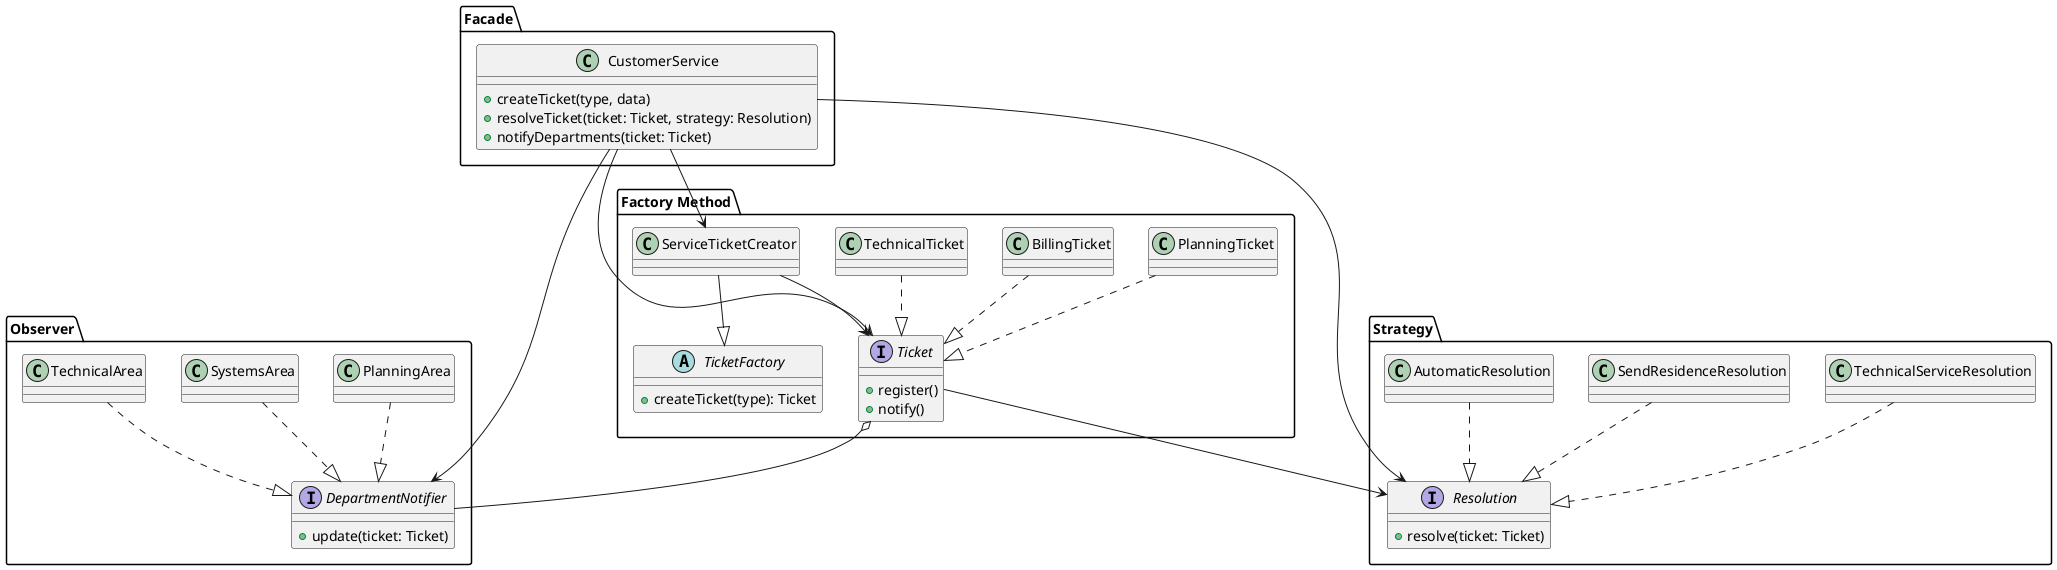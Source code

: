 @startuml

package "Factory Method" {
    interface Ticket {
        +register()
        +notify()
    }

    class BillingTicket
    class TechnicalTicket
    class PlanningTicket

    abstract class TicketFactory {
        +createTicket(type): Ticket
    }

    class ServiceTicketCreator

    BillingTicket ..|> Ticket
    TechnicalTicket ..|> Ticket
    PlanningTicket ..|> Ticket
    ServiceTicketCreator --|> TicketFactory
    ServiceTicketCreator --> Ticket
}

package "Observer" {
    interface DepartmentNotifier {
        +update(ticket: Ticket)
    }

    class TechnicalArea
    class PlanningArea
    class SystemsArea

    Ticket o-- DepartmentNotifier

    TechnicalArea ..|> DepartmentNotifier
    PlanningArea ..|> DepartmentNotifier
    SystemsArea ..|> DepartmentNotifier
}

package "Strategy" {
    interface Resolution {
        +resolve(ticket: Ticket)
    }

    class AutomaticResolution
    class TechnicalServiceResolution
    class SendResidenceResolution

    Ticket --> Resolution

    AutomaticResolution ..|> Resolution
    TechnicalServiceResolution ..|> Resolution
    SendResidenceResolution ..|> Resolution
}

package "Facade" {
    class CustomerService {
        +createTicket(type, data)
        +resolveTicket(ticket: Ticket, strategy: Resolution)
        +notifyDepartments(ticket: Ticket)
    }

    CustomerService --> ServiceTicketCreator
    CustomerService --> Ticket
    CustomerService --> DepartmentNotifier
    CustomerService --> Resolution
}

@enduml
